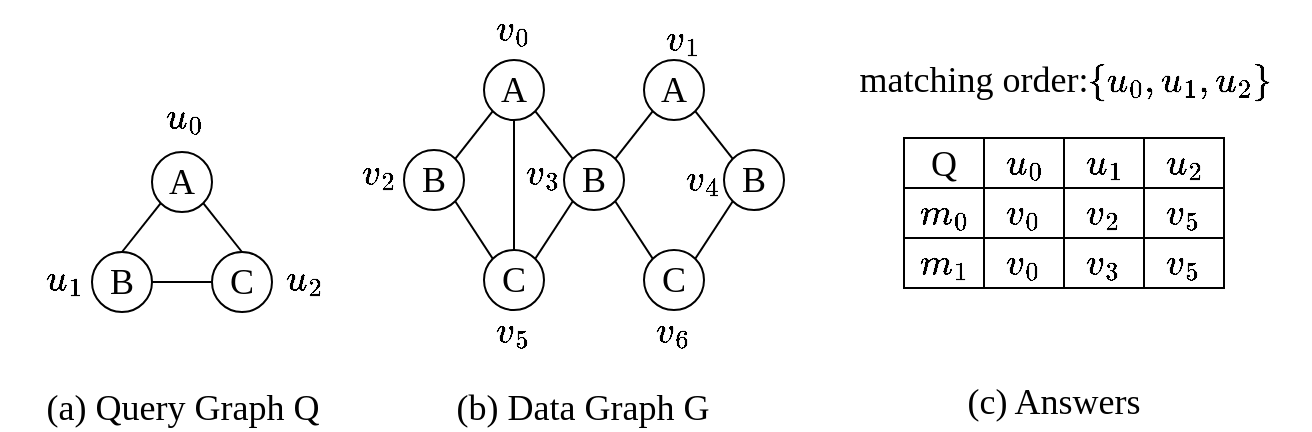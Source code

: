 <mxfile version="22.1.3" type="github">
  <diagram name="第 1 页" id="3ccSsQndsvIlASR2qpMF">
    <mxGraphModel dx="1018" dy="583" grid="1" gridSize="10" guides="1" tooltips="1" connect="1" arrows="1" fold="1" page="1" pageScale="1" pageWidth="1169" pageHeight="1654" math="1" shadow="0">
      <root>
        <mxCell id="0" />
        <mxCell id="1" parent="0" />
        <mxCell id="ZBjMDcbzEfycAEF8BUTq-7" style="rounded=0;orthogonalLoop=1;jettySize=auto;html=1;entryX=0.5;entryY=0;entryDx=0;entryDy=0;endArrow=none;endFill=0;exitX=0;exitY=1;exitDx=0;exitDy=0;fontFamily=Times New Roman;fontSize=18;" parent="1" source="ZBjMDcbzEfycAEF8BUTq-1" target="ZBjMDcbzEfycAEF8BUTq-2" edge="1">
          <mxGeometry relative="1" as="geometry">
            <mxPoint x="104" y="201" as="sourcePoint" />
          </mxGeometry>
        </mxCell>
        <mxCell id="ZBjMDcbzEfycAEF8BUTq-9" style="edgeStyle=none;shape=connector;rounded=0;orthogonalLoop=1;jettySize=auto;html=1;exitX=1;exitY=1;exitDx=0;exitDy=0;entryX=0.5;entryY=0;entryDx=0;entryDy=0;labelBackgroundColor=default;strokeColor=default;align=center;verticalAlign=middle;fontFamily=Times New Roman;fontSize=18;fontColor=default;endArrow=none;endFill=0;" parent="1" source="ZBjMDcbzEfycAEF8BUTq-1" target="ZBjMDcbzEfycAEF8BUTq-3" edge="1">
          <mxGeometry relative="1" as="geometry" />
        </mxCell>
        <mxCell id="ZBjMDcbzEfycAEF8BUTq-1" value="A" style="ellipse;whiteSpace=wrap;html=1;aspect=fixed;fontFamily=Times New Roman;fontSize=18;fillColor=none;gradientColor=none;strokeColor=#000000;" parent="1" vertex="1">
          <mxGeometry x="114" y="171" width="30" height="30" as="geometry" />
        </mxCell>
        <mxCell id="ZBjMDcbzEfycAEF8BUTq-8" style="rounded=0;orthogonalLoop=1;jettySize=auto;html=1;exitX=1;exitY=0.5;exitDx=0;exitDy=0;endArrow=none;endFill=0;fontFamily=Times New Roman;fontSize=18;" parent="1" source="ZBjMDcbzEfycAEF8BUTq-2" target="ZBjMDcbzEfycAEF8BUTq-3" edge="1">
          <mxGeometry relative="1" as="geometry" />
        </mxCell>
        <mxCell id="ZBjMDcbzEfycAEF8BUTq-2" value="B" style="ellipse;whiteSpace=wrap;html=1;aspect=fixed;fontFamily=Times New Roman;fontSize=18;fillColor=none;gradientColor=#7ea6e0;strokeColor=#000000;" parent="1" vertex="1">
          <mxGeometry x="84" y="221" width="30" height="30" as="geometry" />
        </mxCell>
        <mxCell id="ZBjMDcbzEfycAEF8BUTq-3" value="C" style="ellipse;whiteSpace=wrap;html=1;aspect=fixed;fontFamily=Times New Roman;fontSize=18;fillColor=none;gradientColor=#7ea6e0;strokeColor=#000000;" parent="1" vertex="1">
          <mxGeometry x="144" y="221" width="30" height="30" as="geometry" />
        </mxCell>
        <mxCell id="ZBjMDcbzEfycAEF8BUTq-10" value="&lt;font style=&quot;font-weight: normal; font-size: 18px;&quot;&gt;$$u_0$$&lt;/font&gt;" style="text;html=1;strokeColor=none;fillColor=none;align=center;verticalAlign=middle;whiteSpace=wrap;rounded=0;fontSize=18;fontFamily=Times New Roman;fontColor=default;strokeWidth=1;fontStyle=1" parent="1" vertex="1">
          <mxGeometry x="100" y="139" width="60" height="30" as="geometry" />
        </mxCell>
        <mxCell id="ZBjMDcbzEfycAEF8BUTq-11" value="&lt;font style=&quot;font-size: 18px;&quot;&gt;&lt;b style=&quot;font-size: 18px;&quot;&gt;$$u_1$$&lt;/b&gt;&lt;/font&gt;" style="text;html=1;strokeColor=none;fillColor=none;align=center;verticalAlign=middle;whiteSpace=wrap;rounded=0;fontSize=18;fontFamily=Times New Roman;fontColor=default;strokeWidth=1;" parent="1" vertex="1">
          <mxGeometry x="40" y="220" width="60" height="30" as="geometry" />
        </mxCell>
        <mxCell id="ZBjMDcbzEfycAEF8BUTq-12" value="&lt;font style=&quot;font-size: 18px;&quot;&gt;&lt;b style=&quot;font-size: 18px;&quot;&gt;$$u_2$$&lt;/b&gt;&lt;/font&gt;" style="text;html=1;strokeColor=none;fillColor=none;align=center;verticalAlign=middle;whiteSpace=wrap;rounded=0;fontSize=18;fontFamily=Times New Roman;fontColor=default;strokeWidth=1;" parent="1" vertex="1">
          <mxGeometry x="160" y="220" width="60" height="30" as="geometry" />
        </mxCell>
        <mxCell id="ZBjMDcbzEfycAEF8BUTq-23" style="edgeStyle=none;shape=connector;rounded=0;orthogonalLoop=1;jettySize=auto;html=1;exitX=0;exitY=1;exitDx=0;exitDy=0;entryX=1;entryY=0;entryDx=0;entryDy=0;labelBackgroundColor=default;strokeColor=default;align=center;verticalAlign=middle;fontFamily=Times New Roman;fontSize=18;fontColor=default;endArrow=none;endFill=0;" parent="1" source="ZBjMDcbzEfycAEF8BUTq-13" target="ZBjMDcbzEfycAEF8BUTq-14" edge="1">
          <mxGeometry relative="1" as="geometry" />
        </mxCell>
        <mxCell id="ZBjMDcbzEfycAEF8BUTq-26" style="edgeStyle=none;shape=connector;rounded=0;orthogonalLoop=1;jettySize=auto;html=1;exitX=0.5;exitY=1;exitDx=0;exitDy=0;entryX=0.5;entryY=0;entryDx=0;entryDy=0;labelBackgroundColor=default;strokeColor=default;align=center;verticalAlign=middle;fontFamily=Times New Roman;fontSize=18;fontColor=default;endArrow=none;endFill=0;" parent="1" source="ZBjMDcbzEfycAEF8BUTq-13" target="ZBjMDcbzEfycAEF8BUTq-15" edge="1">
          <mxGeometry relative="1" as="geometry" />
        </mxCell>
        <mxCell id="ZBjMDcbzEfycAEF8BUTq-27" style="edgeStyle=none;shape=connector;rounded=0;orthogonalLoop=1;jettySize=auto;html=1;exitX=1;exitY=1;exitDx=0;exitDy=0;entryX=0;entryY=0;entryDx=0;entryDy=0;labelBackgroundColor=default;strokeColor=default;align=center;verticalAlign=middle;fontFamily=Times New Roman;fontSize=18;fontColor=default;endArrow=none;endFill=0;" parent="1" source="ZBjMDcbzEfycAEF8BUTq-13" target="ZBjMDcbzEfycAEF8BUTq-16" edge="1">
          <mxGeometry relative="1" as="geometry" />
        </mxCell>
        <mxCell id="ZBjMDcbzEfycAEF8BUTq-13" value="A" style="ellipse;whiteSpace=wrap;html=1;aspect=fixed;fontFamily=Times New Roman;fontSize=18;fillColor=none;strokeColor=#000000;gradientColor=#7ea6e0;" parent="1" vertex="1">
          <mxGeometry x="280" y="125" width="30" height="30" as="geometry" />
        </mxCell>
        <mxCell id="ZBjMDcbzEfycAEF8BUTq-25" style="edgeStyle=none;shape=connector;rounded=0;orthogonalLoop=1;jettySize=auto;html=1;exitX=1;exitY=1;exitDx=0;exitDy=0;entryX=0;entryY=0;entryDx=0;entryDy=0;labelBackgroundColor=default;strokeColor=default;align=center;verticalAlign=middle;fontFamily=Times New Roman;fontSize=18;fontColor=default;endArrow=none;endFill=0;" parent="1" source="ZBjMDcbzEfycAEF8BUTq-14" target="ZBjMDcbzEfycAEF8BUTq-15" edge="1">
          <mxGeometry relative="1" as="geometry" />
        </mxCell>
        <mxCell id="ZBjMDcbzEfycAEF8BUTq-14" value="B" style="ellipse;whiteSpace=wrap;html=1;aspect=fixed;fontFamily=Times New Roman;fontSize=18;fillColor=none;strokeColor=#000000;gradientColor=#7ea6e0;" parent="1" vertex="1">
          <mxGeometry x="240" y="170" width="30" height="30" as="geometry" />
        </mxCell>
        <mxCell id="ZBjMDcbzEfycAEF8BUTq-15" value="C" style="ellipse;whiteSpace=wrap;html=1;aspect=fixed;fontFamily=Times New Roman;fontSize=18;fillColor=none;strokeColor=#000000;gradientColor=#7ea6e0;" parent="1" vertex="1">
          <mxGeometry x="280" y="220" width="30" height="30" as="geometry" />
        </mxCell>
        <mxCell id="ZBjMDcbzEfycAEF8BUTq-28" style="edgeStyle=none;shape=connector;rounded=0;orthogonalLoop=1;jettySize=auto;html=1;exitX=0;exitY=1;exitDx=0;exitDy=0;entryX=1;entryY=0;entryDx=0;entryDy=0;labelBackgroundColor=default;strokeColor=default;align=center;verticalAlign=middle;fontFamily=Times New Roman;fontSize=18;fontColor=default;endArrow=none;endFill=0;" parent="1" source="ZBjMDcbzEfycAEF8BUTq-16" target="ZBjMDcbzEfycAEF8BUTq-15" edge="1">
          <mxGeometry relative="1" as="geometry" />
        </mxCell>
        <mxCell id="ZBjMDcbzEfycAEF8BUTq-33" style="edgeStyle=none;shape=connector;rounded=0;orthogonalLoop=1;jettySize=auto;html=1;exitX=1;exitY=1;exitDx=0;exitDy=0;entryX=0;entryY=0;entryDx=0;entryDy=0;labelBackgroundColor=default;strokeColor=default;align=center;verticalAlign=middle;fontFamily=Times New Roman;fontSize=18;fontColor=default;endArrow=none;endFill=0;" parent="1" source="ZBjMDcbzEfycAEF8BUTq-16" target="ZBjMDcbzEfycAEF8BUTq-20" edge="1">
          <mxGeometry relative="1" as="geometry" />
        </mxCell>
        <mxCell id="ZBjMDcbzEfycAEF8BUTq-16" value="B" style="ellipse;whiteSpace=wrap;html=1;aspect=fixed;fontFamily=Times New Roman;fontSize=18;fillColor=none;strokeColor=#000000;gradientColor=#7ea6e0;" parent="1" vertex="1">
          <mxGeometry x="320" y="170" width="30" height="30" as="geometry" />
        </mxCell>
        <mxCell id="ZBjMDcbzEfycAEF8BUTq-30" style="edgeStyle=none;shape=connector;rounded=0;orthogonalLoop=1;jettySize=auto;html=1;exitX=0;exitY=1;exitDx=0;exitDy=0;entryX=1;entryY=0;entryDx=0;entryDy=0;labelBackgroundColor=default;strokeColor=default;align=center;verticalAlign=middle;fontFamily=Times New Roman;fontSize=18;fontColor=default;endArrow=none;endFill=0;" parent="1" source="ZBjMDcbzEfycAEF8BUTq-18" target="ZBjMDcbzEfycAEF8BUTq-16" edge="1">
          <mxGeometry relative="1" as="geometry" />
        </mxCell>
        <mxCell id="ZBjMDcbzEfycAEF8BUTq-41" style="edgeStyle=none;shape=connector;rounded=0;orthogonalLoop=1;jettySize=auto;html=1;exitX=1;exitY=1;exitDx=0;exitDy=0;entryX=0;entryY=0;entryDx=0;entryDy=0;labelBackgroundColor=default;strokeColor=default;align=center;verticalAlign=middle;fontFamily=Times New Roman;fontSize=18;fontColor=default;endArrow=none;endFill=0;" parent="1" source="ZBjMDcbzEfycAEF8BUTq-18" target="ZBjMDcbzEfycAEF8BUTq-38" edge="1">
          <mxGeometry relative="1" as="geometry" />
        </mxCell>
        <mxCell id="ZBjMDcbzEfycAEF8BUTq-18" value="A" style="ellipse;whiteSpace=wrap;html=1;aspect=fixed;fontFamily=Times New Roman;fontSize=18;" parent="1" vertex="1">
          <mxGeometry x="360" y="125" width="30" height="30" as="geometry" />
        </mxCell>
        <mxCell id="ZBjMDcbzEfycAEF8BUTq-20" value="C" style="ellipse;whiteSpace=wrap;html=1;aspect=fixed;fontFamily=Times New Roman;fontSize=18;" parent="1" vertex="1">
          <mxGeometry x="360" y="220" width="30" height="30" as="geometry" />
        </mxCell>
        <mxCell id="ZBjMDcbzEfycAEF8BUTq-42" style="edgeStyle=none;shape=connector;rounded=0;orthogonalLoop=1;jettySize=auto;html=1;exitX=0;exitY=1;exitDx=0;exitDy=0;entryX=1;entryY=0;entryDx=0;entryDy=0;labelBackgroundColor=default;strokeColor=default;align=center;verticalAlign=middle;fontFamily=Times New Roman;fontSize=18;fontColor=default;endArrow=none;endFill=0;" parent="1" source="ZBjMDcbzEfycAEF8BUTq-38" target="ZBjMDcbzEfycAEF8BUTq-20" edge="1">
          <mxGeometry relative="1" as="geometry" />
        </mxCell>
        <mxCell id="ZBjMDcbzEfycAEF8BUTq-38" value="B" style="ellipse;whiteSpace=wrap;html=1;aspect=fixed;fontFamily=Times New Roman;fontSize=18;" parent="1" vertex="1">
          <mxGeometry x="400" y="170" width="30" height="30" as="geometry" />
        </mxCell>
        <mxCell id="ZBjMDcbzEfycAEF8BUTq-120" value="" style="group;fontFamily=Times New Roman;fontSize=18;" parent="1" vertex="1" connectable="0">
          <mxGeometry x="490" y="164" width="160" height="75" as="geometry" />
        </mxCell>
        <mxCell id="ZBjMDcbzEfycAEF8BUTq-108" value="$$u_0$$" style="rounded=0;whiteSpace=wrap;html=1;fontFamily=Times New Roman;fontSize=18;fontColor=default;" parent="ZBjMDcbzEfycAEF8BUTq-120" vertex="1">
          <mxGeometry x="40" width="40" height="25" as="geometry" />
        </mxCell>
        <mxCell id="ZBjMDcbzEfycAEF8BUTq-109" value="$$u_1$$" style="rounded=0;whiteSpace=wrap;html=1;fontFamily=Times New Roman;fontSize=18;fontColor=default;" parent="ZBjMDcbzEfycAEF8BUTq-120" vertex="1">
          <mxGeometry x="80" width="40" height="25" as="geometry" />
        </mxCell>
        <mxCell id="ZBjMDcbzEfycAEF8BUTq-110" value="$$u_2$$" style="rounded=0;whiteSpace=wrap;html=1;fontFamily=Times New Roman;fontSize=18;fontColor=default;" parent="ZBjMDcbzEfycAEF8BUTq-120" vertex="1">
          <mxGeometry x="120" width="40" height="25" as="geometry" />
        </mxCell>
        <mxCell id="ZBjMDcbzEfycAEF8BUTq-111" value="$$m_0$$" style="rounded=0;whiteSpace=wrap;html=1;fontFamily=Times New Roman;fontSize=18;fontColor=default;" parent="ZBjMDcbzEfycAEF8BUTq-120" vertex="1">
          <mxGeometry y="25" width="40" height="25" as="geometry" />
        </mxCell>
        <mxCell id="ZBjMDcbzEfycAEF8BUTq-112" value="$$v_0$$" style="rounded=0;whiteSpace=wrap;html=1;fontFamily=Times New Roman;fontSize=18;fontColor=default;" parent="ZBjMDcbzEfycAEF8BUTq-120" vertex="1">
          <mxGeometry x="40" y="25" width="40" height="25" as="geometry" />
        </mxCell>
        <mxCell id="ZBjMDcbzEfycAEF8BUTq-113" value="$$v_2$$" style="rounded=0;whiteSpace=wrap;html=1;fontFamily=Times New Roman;fontSize=18;fontColor=default;" parent="ZBjMDcbzEfycAEF8BUTq-120" vertex="1">
          <mxGeometry x="80" y="25" width="40" height="25" as="geometry" />
        </mxCell>
        <mxCell id="ZBjMDcbzEfycAEF8BUTq-114" value="$$v_5$$" style="rounded=0;whiteSpace=wrap;html=1;fontFamily=Times New Roman;fontSize=18;fontColor=default;" parent="ZBjMDcbzEfycAEF8BUTq-120" vertex="1">
          <mxGeometry x="120" y="25" width="40" height="25" as="geometry" />
        </mxCell>
        <mxCell id="ZBjMDcbzEfycAEF8BUTq-115" value="Q" style="rounded=0;whiteSpace=wrap;html=1;fontFamily=Times New Roman;fontSize=18;fontColor=default;" parent="ZBjMDcbzEfycAEF8BUTq-120" vertex="1">
          <mxGeometry width="40" height="25" as="geometry" />
        </mxCell>
        <mxCell id="ZBjMDcbzEfycAEF8BUTq-116" value="$$m_1$$" style="rounded=0;whiteSpace=wrap;html=1;fontFamily=Times New Roman;fontSize=18;fontColor=default;" parent="ZBjMDcbzEfycAEF8BUTq-120" vertex="1">
          <mxGeometry y="50" width="40" height="25" as="geometry" />
        </mxCell>
        <mxCell id="ZBjMDcbzEfycAEF8BUTq-117" value="$$v_0$$" style="rounded=0;whiteSpace=wrap;html=1;fontFamily=Times New Roman;fontSize=18;fontColor=default;" parent="ZBjMDcbzEfycAEF8BUTq-120" vertex="1">
          <mxGeometry x="40" y="50" width="40" height="25" as="geometry" />
        </mxCell>
        <mxCell id="ZBjMDcbzEfycAEF8BUTq-118" value="$$v_3$$" style="rounded=0;whiteSpace=wrap;html=1;fontFamily=Times New Roman;fontSize=18;fontColor=default;" parent="ZBjMDcbzEfycAEF8BUTq-120" vertex="1">
          <mxGeometry x="80" y="50" width="40" height="25" as="geometry" />
        </mxCell>
        <mxCell id="ZBjMDcbzEfycAEF8BUTq-119" value="$$v_5$$" style="rounded=0;whiteSpace=wrap;html=1;fontFamily=Times New Roman;fontSize=18;fontColor=default;" parent="ZBjMDcbzEfycAEF8BUTq-120" vertex="1">
          <mxGeometry x="120" y="50" width="40" height="25" as="geometry" />
        </mxCell>
        <mxCell id="ZBjMDcbzEfycAEF8BUTq-121" value="$$v_0$$" style="text;html=1;strokeColor=none;fillColor=none;align=center;verticalAlign=middle;whiteSpace=wrap;rounded=0;fontSize=18;fontFamily=Times New Roman;fontColor=default;" parent="1" vertex="1">
          <mxGeometry x="265" y="95" width="60" height="30" as="geometry" />
        </mxCell>
        <mxCell id="ZBjMDcbzEfycAEF8BUTq-122" value="$$v_1$$" style="text;html=1;strokeColor=none;fillColor=none;align=center;verticalAlign=middle;whiteSpace=wrap;rounded=0;fontSize=18;fontFamily=Times New Roman;fontColor=default;" parent="1" vertex="1">
          <mxGeometry x="350" y="100" width="60" height="30" as="geometry" />
        </mxCell>
        <mxCell id="ZBjMDcbzEfycAEF8BUTq-123" value="$$v_2$$" style="text;html=1;strokeColor=none;fillColor=none;align=center;verticalAlign=middle;whiteSpace=wrap;rounded=0;fontSize=18;fontFamily=Times New Roman;fontColor=default;" parent="1" vertex="1">
          <mxGeometry x="197.5" y="167" width="60" height="30" as="geometry" />
        </mxCell>
        <mxCell id="ZBjMDcbzEfycAEF8BUTq-125" value="$$v_3$$" style="text;html=1;strokeColor=none;fillColor=none;align=center;verticalAlign=middle;whiteSpace=wrap;rounded=0;fontSize=18;fontFamily=Times New Roman;fontColor=default;" parent="1" vertex="1">
          <mxGeometry x="280" y="167" width="60" height="30" as="geometry" />
        </mxCell>
        <mxCell id="ZBjMDcbzEfycAEF8BUTq-126" value="$$v_4$$" style="text;html=1;strokeColor=none;fillColor=none;align=center;verticalAlign=middle;whiteSpace=wrap;rounded=0;fontSize=18;fontFamily=Times New Roman;fontColor=default;" parent="1" vertex="1">
          <mxGeometry x="360" y="170" width="60" height="30" as="geometry" />
        </mxCell>
        <mxCell id="ZBjMDcbzEfycAEF8BUTq-127" value="$$v_5$$" style="text;html=1;strokeColor=none;fillColor=none;align=center;verticalAlign=middle;whiteSpace=wrap;rounded=0;fontSize=18;fontFamily=Times New Roman;fontColor=default;" parent="1" vertex="1">
          <mxGeometry x="265" y="246" width="60" height="30" as="geometry" />
        </mxCell>
        <mxCell id="ZBjMDcbzEfycAEF8BUTq-128" value="$$v_6$$" style="text;html=1;strokeColor=none;fillColor=none;align=center;verticalAlign=middle;whiteSpace=wrap;rounded=0;fontSize=18;fontFamily=Times New Roman;fontColor=default;" parent="1" vertex="1">
          <mxGeometry x="345" y="246" width="60" height="30" as="geometry" />
        </mxCell>
        <mxCell id="ZBjMDcbzEfycAEF8BUTq-129" value="&lt;font style=&quot;font-size: 18px;&quot;&gt;(a) Query Graph Q&lt;/font&gt;" style="text;html=1;strokeColor=none;fillColor=none;align=center;verticalAlign=middle;whiteSpace=wrap;rounded=0;fontSize=18;fontFamily=Times New Roman;fontColor=default;" parent="1" vertex="1">
          <mxGeometry x="58.5" y="289" width="141" height="20" as="geometry" />
        </mxCell>
        <mxCell id="ZBjMDcbzEfycAEF8BUTq-130" value="&lt;font style=&quot;font-size: 18px;&quot;&gt;(b) Data Graph G&lt;/font&gt;" style="text;html=1;strokeColor=none;fillColor=none;align=center;verticalAlign=middle;whiteSpace=wrap;rounded=0;fontSize=18;fontFamily=Times New Roman;fontColor=default;" parent="1" vertex="1">
          <mxGeometry x="254" y="289" width="151" height="20" as="geometry" />
        </mxCell>
        <mxCell id="ZBjMDcbzEfycAEF8BUTq-131" value="&lt;font style=&quot;font-size: 18px;&quot;&gt;(c) Answers&lt;/font&gt;" style="text;html=1;strokeColor=none;fillColor=none;align=center;verticalAlign=middle;whiteSpace=wrap;rounded=0;fontSize=18;fontFamily=Times New Roman;fontColor=default;" parent="1" vertex="1">
          <mxGeometry x="490" y="289" width="150" height="14" as="geometry" />
        </mxCell>
        <mxCell id="O2bH0iOGO9eqXiFa1XXx-6" value="" style="group" vertex="1" connectable="0" parent="1">
          <mxGeometry x="460" y="120" width="233" height="30" as="geometry" />
        </mxCell>
        <mxCell id="O2bH0iOGO9eqXiFa1XXx-3" value="$$\{u_0,u_1,u_2\}$$" style="text;html=1;strokeColor=none;fillColor=none;align=center;verticalAlign=middle;whiteSpace=wrap;rounded=0;fontFamily=Times New Roman;fontSize=18;" vertex="1" parent="O2bH0iOGO9eqXiFa1XXx-6">
          <mxGeometry x="103" width="130" height="30" as="geometry" />
        </mxCell>
        <mxCell id="O2bH0iOGO9eqXiFa1XXx-4" value="&lt;font style=&quot;font-size: 18px;&quot; face=&quot;Times New Roman&quot;&gt;matching order:&lt;/font&gt;" style="text;html=1;strokeColor=none;fillColor=none;align=center;verticalAlign=middle;whiteSpace=wrap;rounded=0;" vertex="1" parent="O2bH0iOGO9eqXiFa1XXx-6">
          <mxGeometry y="5" width="130" height="20" as="geometry" />
        </mxCell>
      </root>
    </mxGraphModel>
  </diagram>
</mxfile>
